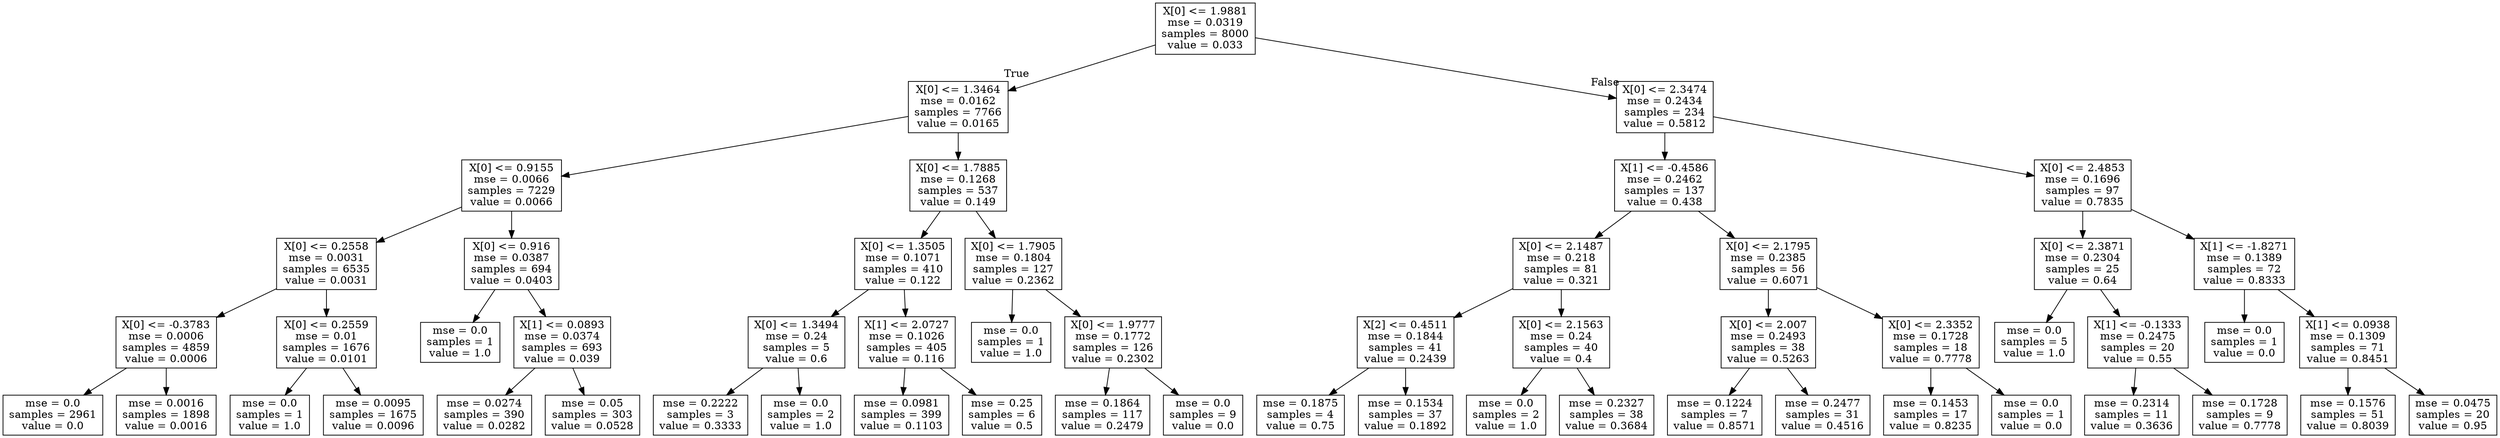 digraph Tree {
node [shape=box] ;
0 [label="X[0] <= 1.9881\nmse = 0.0319\nsamples = 8000\nvalue = 0.033"] ;
1 [label="X[0] <= 1.3464\nmse = 0.0162\nsamples = 7766\nvalue = 0.0165"] ;
0 -> 1 [labeldistance=2.5, labelangle=45, headlabel="True"] ;
2 [label="X[0] <= 0.9155\nmse = 0.0066\nsamples = 7229\nvalue = 0.0066"] ;
1 -> 2 ;
3 [label="X[0] <= 0.2558\nmse = 0.0031\nsamples = 6535\nvalue = 0.0031"] ;
2 -> 3 ;
4 [label="X[0] <= -0.3783\nmse = 0.0006\nsamples = 4859\nvalue = 0.0006"] ;
3 -> 4 ;
5 [label="mse = 0.0\nsamples = 2961\nvalue = 0.0"] ;
4 -> 5 ;
6 [label="mse = 0.0016\nsamples = 1898\nvalue = 0.0016"] ;
4 -> 6 ;
7 [label="X[0] <= 0.2559\nmse = 0.01\nsamples = 1676\nvalue = 0.0101"] ;
3 -> 7 ;
8 [label="mse = 0.0\nsamples = 1\nvalue = 1.0"] ;
7 -> 8 ;
9 [label="mse = 0.0095\nsamples = 1675\nvalue = 0.0096"] ;
7 -> 9 ;
10 [label="X[0] <= 0.916\nmse = 0.0387\nsamples = 694\nvalue = 0.0403"] ;
2 -> 10 ;
11 [label="mse = 0.0\nsamples = 1\nvalue = 1.0"] ;
10 -> 11 ;
12 [label="X[1] <= 0.0893\nmse = 0.0374\nsamples = 693\nvalue = 0.039"] ;
10 -> 12 ;
13 [label="mse = 0.0274\nsamples = 390\nvalue = 0.0282"] ;
12 -> 13 ;
14 [label="mse = 0.05\nsamples = 303\nvalue = 0.0528"] ;
12 -> 14 ;
15 [label="X[0] <= 1.7885\nmse = 0.1268\nsamples = 537\nvalue = 0.149"] ;
1 -> 15 ;
16 [label="X[0] <= 1.3505\nmse = 0.1071\nsamples = 410\nvalue = 0.122"] ;
15 -> 16 ;
17 [label="X[0] <= 1.3494\nmse = 0.24\nsamples = 5\nvalue = 0.6"] ;
16 -> 17 ;
18 [label="mse = 0.2222\nsamples = 3\nvalue = 0.3333"] ;
17 -> 18 ;
19 [label="mse = 0.0\nsamples = 2\nvalue = 1.0"] ;
17 -> 19 ;
20 [label="X[1] <= 2.0727\nmse = 0.1026\nsamples = 405\nvalue = 0.116"] ;
16 -> 20 ;
21 [label="mse = 0.0981\nsamples = 399\nvalue = 0.1103"] ;
20 -> 21 ;
22 [label="mse = 0.25\nsamples = 6\nvalue = 0.5"] ;
20 -> 22 ;
23 [label="X[0] <= 1.7905\nmse = 0.1804\nsamples = 127\nvalue = 0.2362"] ;
15 -> 23 ;
24 [label="mse = 0.0\nsamples = 1\nvalue = 1.0"] ;
23 -> 24 ;
25 [label="X[0] <= 1.9777\nmse = 0.1772\nsamples = 126\nvalue = 0.2302"] ;
23 -> 25 ;
26 [label="mse = 0.1864\nsamples = 117\nvalue = 0.2479"] ;
25 -> 26 ;
27 [label="mse = 0.0\nsamples = 9\nvalue = 0.0"] ;
25 -> 27 ;
28 [label="X[0] <= 2.3474\nmse = 0.2434\nsamples = 234\nvalue = 0.5812"] ;
0 -> 28 [labeldistance=2.5, labelangle=-45, headlabel="False"] ;
29 [label="X[1] <= -0.4586\nmse = 0.2462\nsamples = 137\nvalue = 0.438"] ;
28 -> 29 ;
30 [label="X[0] <= 2.1487\nmse = 0.218\nsamples = 81\nvalue = 0.321"] ;
29 -> 30 ;
31 [label="X[2] <= 0.4511\nmse = 0.1844\nsamples = 41\nvalue = 0.2439"] ;
30 -> 31 ;
32 [label="mse = 0.1875\nsamples = 4\nvalue = 0.75"] ;
31 -> 32 ;
33 [label="mse = 0.1534\nsamples = 37\nvalue = 0.1892"] ;
31 -> 33 ;
34 [label="X[0] <= 2.1563\nmse = 0.24\nsamples = 40\nvalue = 0.4"] ;
30 -> 34 ;
35 [label="mse = 0.0\nsamples = 2\nvalue = 1.0"] ;
34 -> 35 ;
36 [label="mse = 0.2327\nsamples = 38\nvalue = 0.3684"] ;
34 -> 36 ;
37 [label="X[0] <= 2.1795\nmse = 0.2385\nsamples = 56\nvalue = 0.6071"] ;
29 -> 37 ;
38 [label="X[0] <= 2.007\nmse = 0.2493\nsamples = 38\nvalue = 0.5263"] ;
37 -> 38 ;
39 [label="mse = 0.1224\nsamples = 7\nvalue = 0.8571"] ;
38 -> 39 ;
40 [label="mse = 0.2477\nsamples = 31\nvalue = 0.4516"] ;
38 -> 40 ;
41 [label="X[0] <= 2.3352\nmse = 0.1728\nsamples = 18\nvalue = 0.7778"] ;
37 -> 41 ;
42 [label="mse = 0.1453\nsamples = 17\nvalue = 0.8235"] ;
41 -> 42 ;
43 [label="mse = 0.0\nsamples = 1\nvalue = 0.0"] ;
41 -> 43 ;
44 [label="X[0] <= 2.4853\nmse = 0.1696\nsamples = 97\nvalue = 0.7835"] ;
28 -> 44 ;
45 [label="X[0] <= 2.3871\nmse = 0.2304\nsamples = 25\nvalue = 0.64"] ;
44 -> 45 ;
46 [label="mse = 0.0\nsamples = 5\nvalue = 1.0"] ;
45 -> 46 ;
47 [label="X[1] <= -0.1333\nmse = 0.2475\nsamples = 20\nvalue = 0.55"] ;
45 -> 47 ;
48 [label="mse = 0.2314\nsamples = 11\nvalue = 0.3636"] ;
47 -> 48 ;
49 [label="mse = 0.1728\nsamples = 9\nvalue = 0.7778"] ;
47 -> 49 ;
50 [label="X[1] <= -1.8271\nmse = 0.1389\nsamples = 72\nvalue = 0.8333"] ;
44 -> 50 ;
51 [label="mse = 0.0\nsamples = 1\nvalue = 0.0"] ;
50 -> 51 ;
52 [label="X[1] <= 0.0938\nmse = 0.1309\nsamples = 71\nvalue = 0.8451"] ;
50 -> 52 ;
53 [label="mse = 0.1576\nsamples = 51\nvalue = 0.8039"] ;
52 -> 53 ;
54 [label="mse = 0.0475\nsamples = 20\nvalue = 0.95"] ;
52 -> 54 ;
}